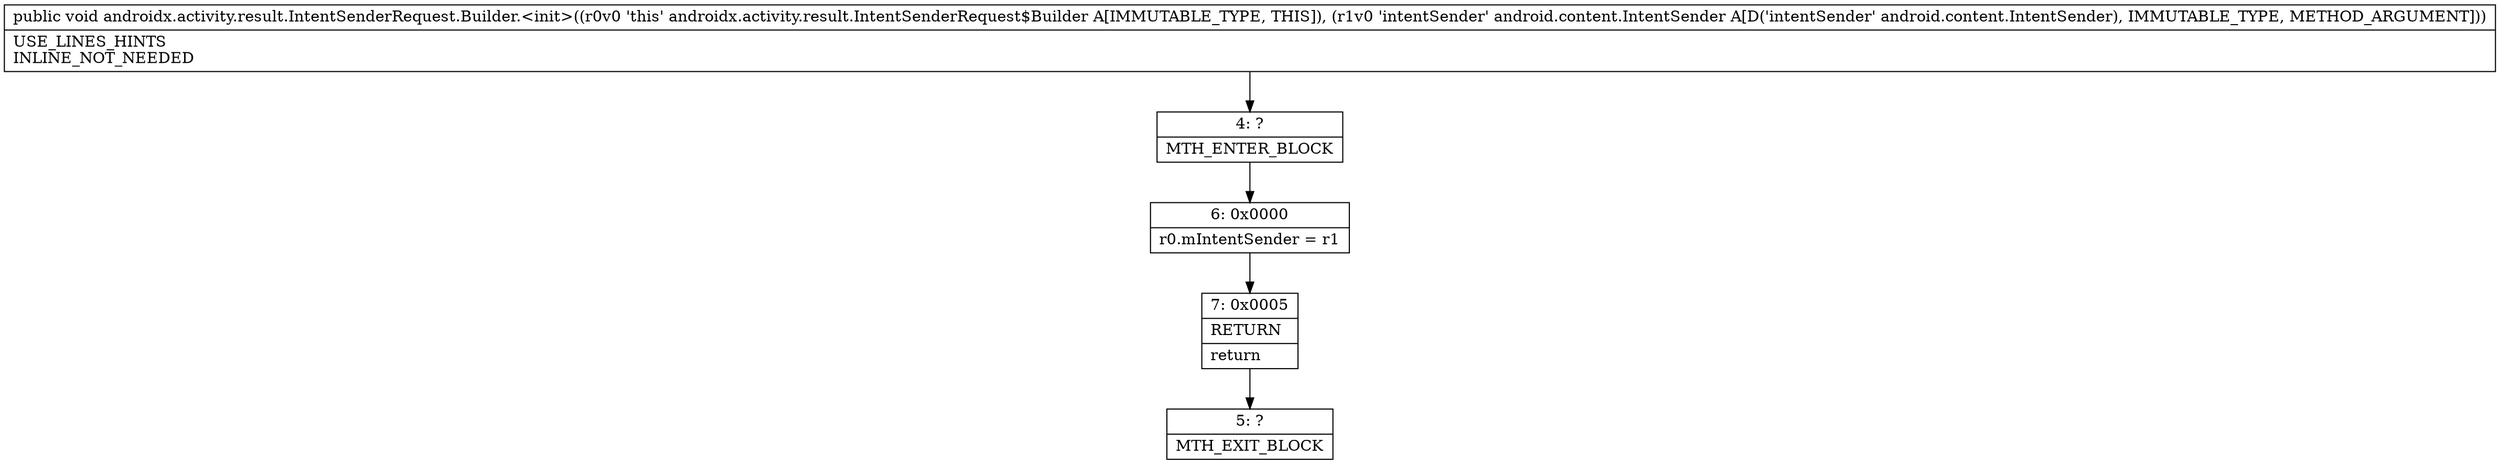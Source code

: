 digraph "CFG forandroidx.activity.result.IntentSenderRequest.Builder.\<init\>(Landroid\/content\/IntentSender;)V" {
Node_4 [shape=record,label="{4\:\ ?|MTH_ENTER_BLOCK\l}"];
Node_6 [shape=record,label="{6\:\ 0x0000|r0.mIntentSender = r1\l}"];
Node_7 [shape=record,label="{7\:\ 0x0005|RETURN\l|return\l}"];
Node_5 [shape=record,label="{5\:\ ?|MTH_EXIT_BLOCK\l}"];
MethodNode[shape=record,label="{public void androidx.activity.result.IntentSenderRequest.Builder.\<init\>((r0v0 'this' androidx.activity.result.IntentSenderRequest$Builder A[IMMUTABLE_TYPE, THIS]), (r1v0 'intentSender' android.content.IntentSender A[D('intentSender' android.content.IntentSender), IMMUTABLE_TYPE, METHOD_ARGUMENT]))  | USE_LINES_HINTS\lINLINE_NOT_NEEDED\l}"];
MethodNode -> Node_4;Node_4 -> Node_6;
Node_6 -> Node_7;
Node_7 -> Node_5;
}

